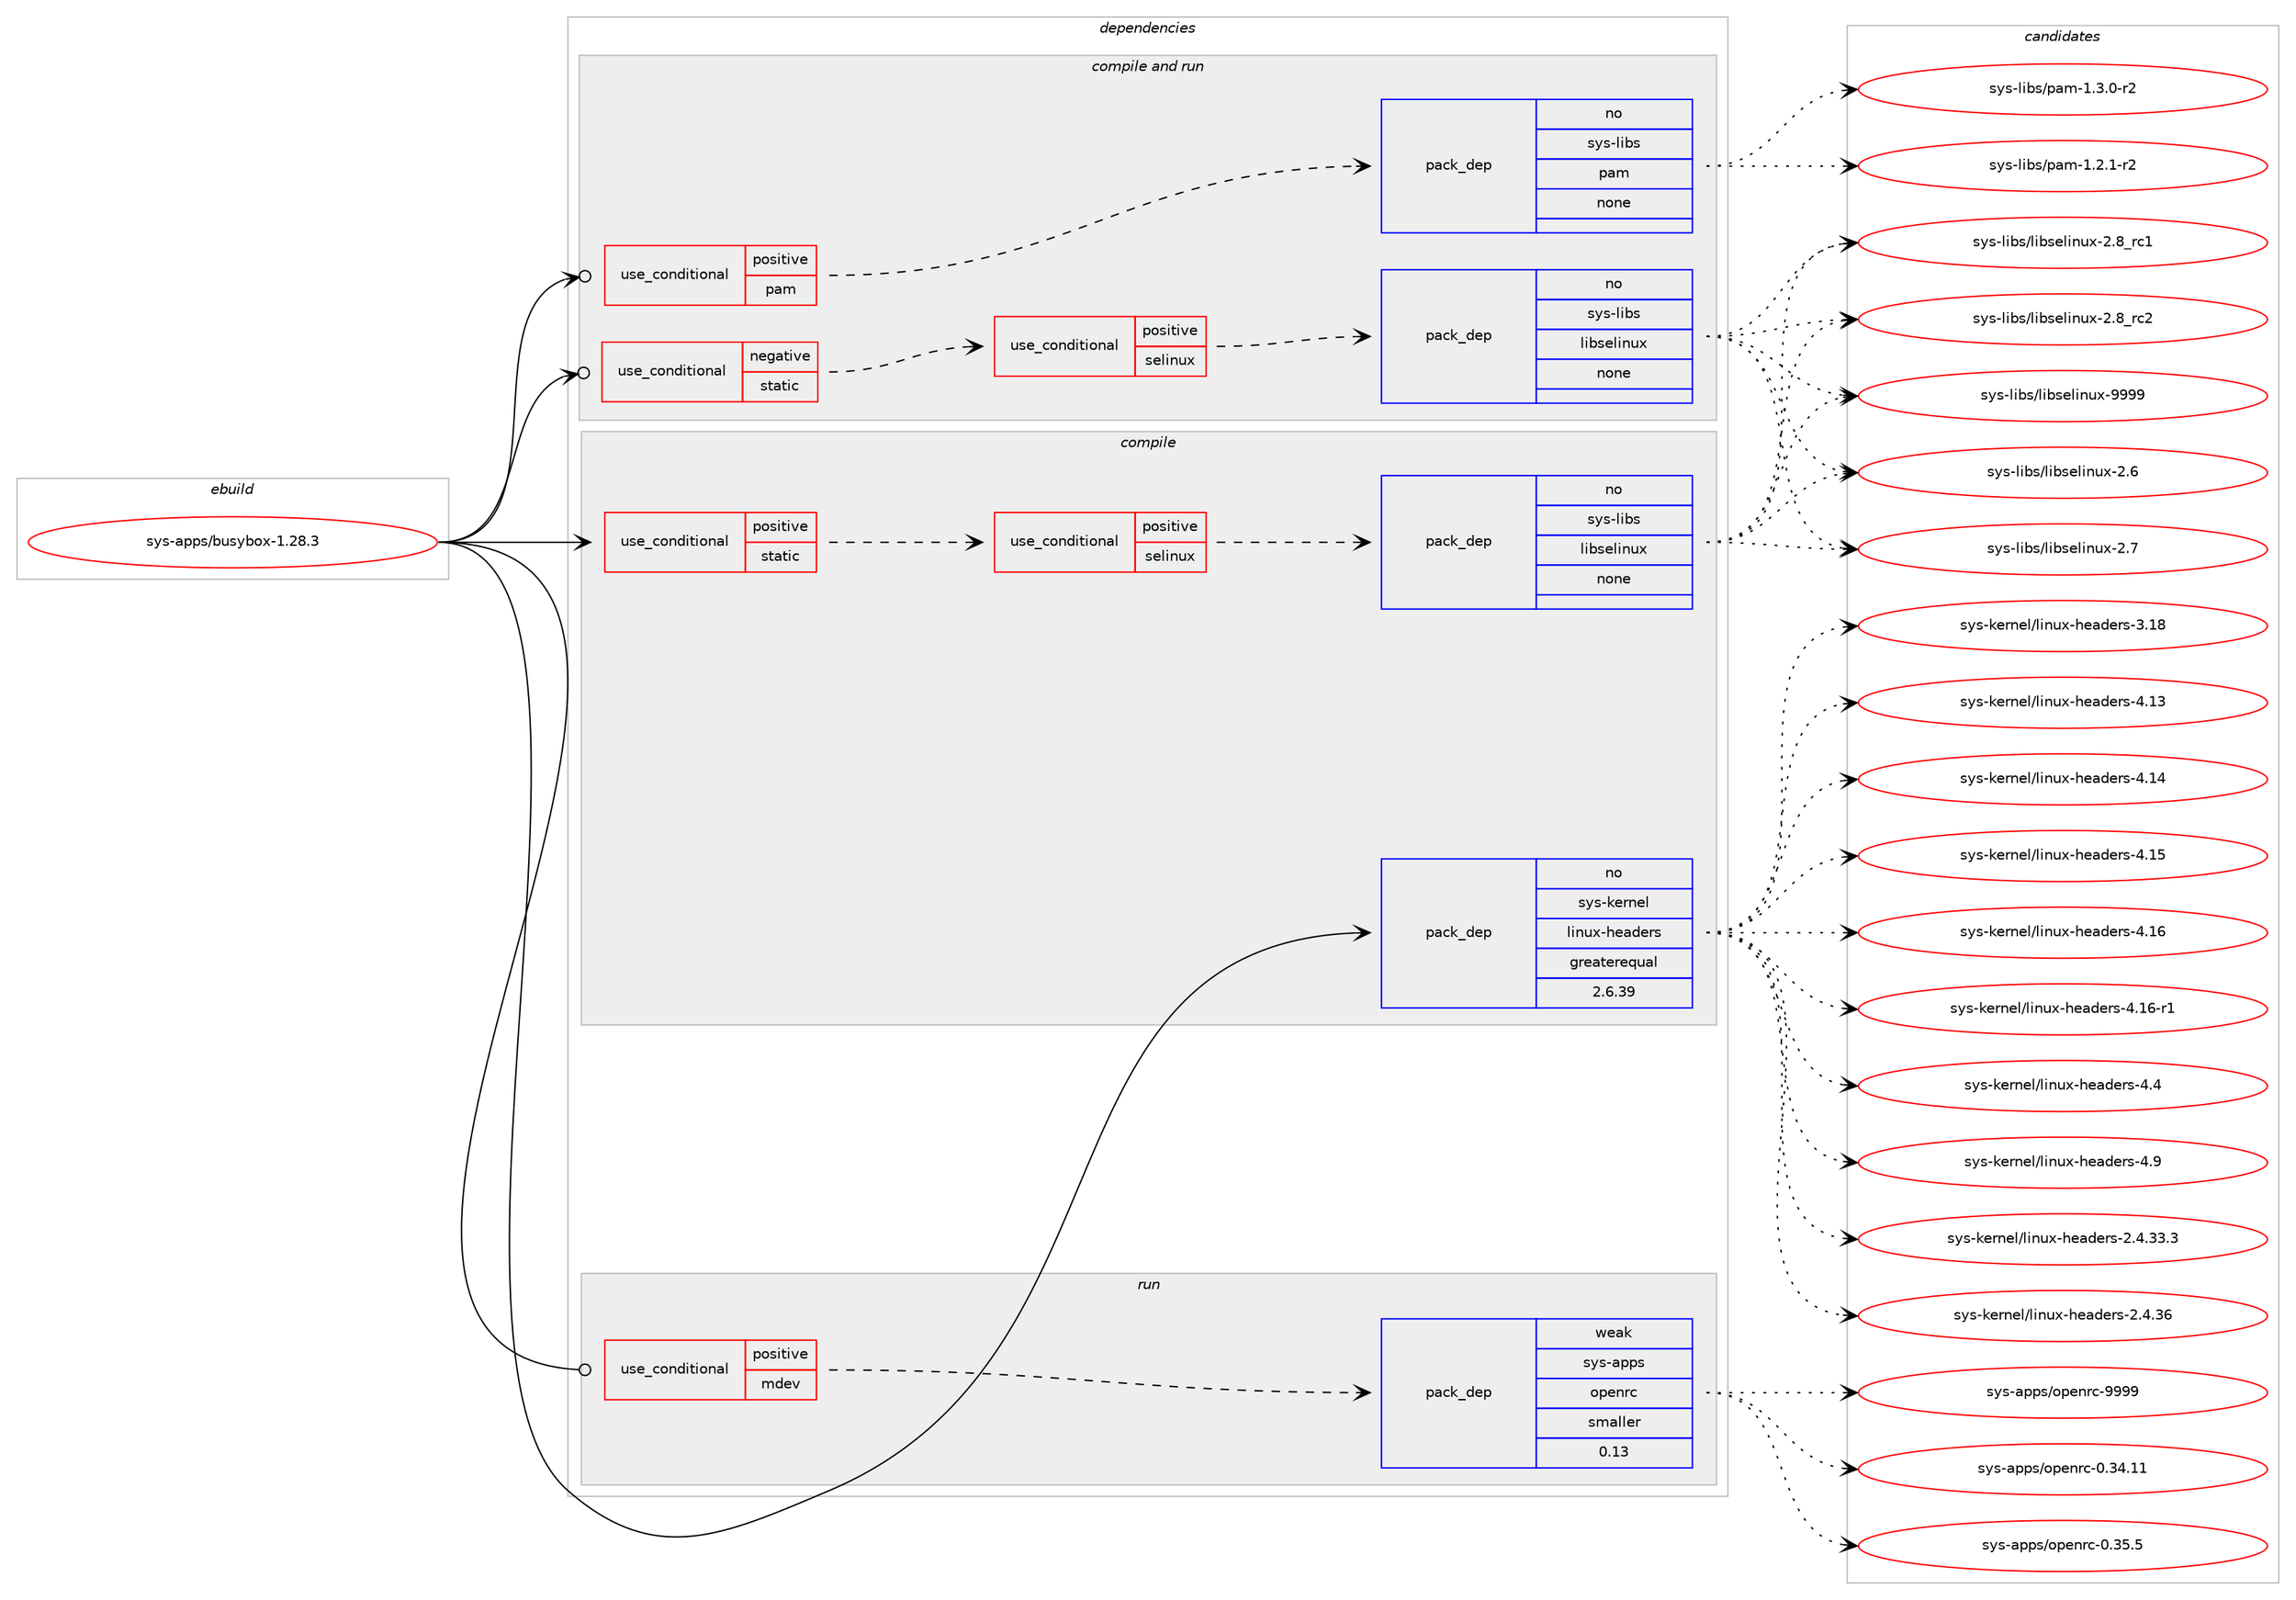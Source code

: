 digraph prolog {

# *************
# Graph options
# *************

newrank=true;
concentrate=true;
compound=true;
graph [rankdir=LR,fontname=Helvetica,fontsize=10,ranksep=1.5];#, ranksep=2.5, nodesep=0.2];
edge  [arrowhead=vee];
node  [fontname=Helvetica,fontsize=10];

# **********
# The ebuild
# **********

subgraph cluster_leftcol {
color=gray;
rank=same;
label=<<i>ebuild</i>>;
id [label="sys-apps/busybox-1.28.3", color=red, width=4, href="../sys-apps/busybox-1.28.3.svg"];
}

# ****************
# The dependencies
# ****************

subgraph cluster_midcol {
color=gray;
label=<<i>dependencies</i>>;
subgraph cluster_compile {
fillcolor="#eeeeee";
style=filled;
label=<<i>compile</i>>;
subgraph cond356 {
dependency6332 [label=<<TABLE BORDER="0" CELLBORDER="1" CELLSPACING="0" CELLPADDING="4"><TR><TD ROWSPAN="3" CELLPADDING="10">use_conditional</TD></TR><TR><TD>positive</TD></TR><TR><TD>static</TD></TR></TABLE>>, shape=none, color=red];
subgraph cond357 {
dependency6333 [label=<<TABLE BORDER="0" CELLBORDER="1" CELLSPACING="0" CELLPADDING="4"><TR><TD ROWSPAN="3" CELLPADDING="10">use_conditional</TD></TR><TR><TD>positive</TD></TR><TR><TD>selinux</TD></TR></TABLE>>, shape=none, color=red];
subgraph pack5958 {
dependency6334 [label=<<TABLE BORDER="0" CELLBORDER="1" CELLSPACING="0" CELLPADDING="4" WIDTH="220"><TR><TD ROWSPAN="6" CELLPADDING="30">pack_dep</TD></TR><TR><TD WIDTH="110">no</TD></TR><TR><TD>sys-libs</TD></TR><TR><TD>libselinux</TD></TR><TR><TD>none</TD></TR><TR><TD></TD></TR></TABLE>>, shape=none, color=blue];
}
dependency6333:e -> dependency6334:w [weight=20,style="dashed",arrowhead="vee"];
}
dependency6332:e -> dependency6333:w [weight=20,style="dashed",arrowhead="vee"];
}
id:e -> dependency6332:w [weight=20,style="solid",arrowhead="vee"];
subgraph pack5959 {
dependency6335 [label=<<TABLE BORDER="0" CELLBORDER="1" CELLSPACING="0" CELLPADDING="4" WIDTH="220"><TR><TD ROWSPAN="6" CELLPADDING="30">pack_dep</TD></TR><TR><TD WIDTH="110">no</TD></TR><TR><TD>sys-kernel</TD></TR><TR><TD>linux-headers</TD></TR><TR><TD>greaterequal</TD></TR><TR><TD>2.6.39</TD></TR></TABLE>>, shape=none, color=blue];
}
id:e -> dependency6335:w [weight=20,style="solid",arrowhead="vee"];
}
subgraph cluster_compileandrun {
fillcolor="#eeeeee";
style=filled;
label=<<i>compile and run</i>>;
subgraph cond358 {
dependency6336 [label=<<TABLE BORDER="0" CELLBORDER="1" CELLSPACING="0" CELLPADDING="4"><TR><TD ROWSPAN="3" CELLPADDING="10">use_conditional</TD></TR><TR><TD>negative</TD></TR><TR><TD>static</TD></TR></TABLE>>, shape=none, color=red];
subgraph cond359 {
dependency6337 [label=<<TABLE BORDER="0" CELLBORDER="1" CELLSPACING="0" CELLPADDING="4"><TR><TD ROWSPAN="3" CELLPADDING="10">use_conditional</TD></TR><TR><TD>positive</TD></TR><TR><TD>selinux</TD></TR></TABLE>>, shape=none, color=red];
subgraph pack5960 {
dependency6338 [label=<<TABLE BORDER="0" CELLBORDER="1" CELLSPACING="0" CELLPADDING="4" WIDTH="220"><TR><TD ROWSPAN="6" CELLPADDING="30">pack_dep</TD></TR><TR><TD WIDTH="110">no</TD></TR><TR><TD>sys-libs</TD></TR><TR><TD>libselinux</TD></TR><TR><TD>none</TD></TR><TR><TD></TD></TR></TABLE>>, shape=none, color=blue];
}
dependency6337:e -> dependency6338:w [weight=20,style="dashed",arrowhead="vee"];
}
dependency6336:e -> dependency6337:w [weight=20,style="dashed",arrowhead="vee"];
}
id:e -> dependency6336:w [weight=20,style="solid",arrowhead="odotvee"];
subgraph cond360 {
dependency6339 [label=<<TABLE BORDER="0" CELLBORDER="1" CELLSPACING="0" CELLPADDING="4"><TR><TD ROWSPAN="3" CELLPADDING="10">use_conditional</TD></TR><TR><TD>positive</TD></TR><TR><TD>pam</TD></TR></TABLE>>, shape=none, color=red];
subgraph pack5961 {
dependency6340 [label=<<TABLE BORDER="0" CELLBORDER="1" CELLSPACING="0" CELLPADDING="4" WIDTH="220"><TR><TD ROWSPAN="6" CELLPADDING="30">pack_dep</TD></TR><TR><TD WIDTH="110">no</TD></TR><TR><TD>sys-libs</TD></TR><TR><TD>pam</TD></TR><TR><TD>none</TD></TR><TR><TD></TD></TR></TABLE>>, shape=none, color=blue];
}
dependency6339:e -> dependency6340:w [weight=20,style="dashed",arrowhead="vee"];
}
id:e -> dependency6339:w [weight=20,style="solid",arrowhead="odotvee"];
}
subgraph cluster_run {
fillcolor="#eeeeee";
style=filled;
label=<<i>run</i>>;
subgraph cond361 {
dependency6341 [label=<<TABLE BORDER="0" CELLBORDER="1" CELLSPACING="0" CELLPADDING="4"><TR><TD ROWSPAN="3" CELLPADDING="10">use_conditional</TD></TR><TR><TD>positive</TD></TR><TR><TD>mdev</TD></TR></TABLE>>, shape=none, color=red];
subgraph pack5962 {
dependency6342 [label=<<TABLE BORDER="0" CELLBORDER="1" CELLSPACING="0" CELLPADDING="4" WIDTH="220"><TR><TD ROWSPAN="6" CELLPADDING="30">pack_dep</TD></TR><TR><TD WIDTH="110">weak</TD></TR><TR><TD>sys-apps</TD></TR><TR><TD>openrc</TD></TR><TR><TD>smaller</TD></TR><TR><TD>0.13</TD></TR></TABLE>>, shape=none, color=blue];
}
dependency6341:e -> dependency6342:w [weight=20,style="dashed",arrowhead="vee"];
}
id:e -> dependency6341:w [weight=20,style="solid",arrowhead="odot"];
}
}

# **************
# The candidates
# **************

subgraph cluster_choices {
rank=same;
color=gray;
label=<<i>candidates</i>>;

subgraph choice5958 {
color=black;
nodesep=1;
choice1151211154510810598115471081059811510110810511011712045504654 [label="sys-libs/libselinux-2.6", color=red, width=4,href="../sys-libs/libselinux-2.6.svg"];
choice1151211154510810598115471081059811510110810511011712045504655 [label="sys-libs/libselinux-2.7", color=red, width=4,href="../sys-libs/libselinux-2.7.svg"];
choice1151211154510810598115471081059811510110810511011712045504656951149949 [label="sys-libs/libselinux-2.8_rc1", color=red, width=4,href="../sys-libs/libselinux-2.8_rc1.svg"];
choice1151211154510810598115471081059811510110810511011712045504656951149950 [label="sys-libs/libselinux-2.8_rc2", color=red, width=4,href="../sys-libs/libselinux-2.8_rc2.svg"];
choice115121115451081059811547108105981151011081051101171204557575757 [label="sys-libs/libselinux-9999", color=red, width=4,href="../sys-libs/libselinux-9999.svg"];
dependency6334:e -> choice1151211154510810598115471081059811510110810511011712045504654:w [style=dotted,weight="100"];
dependency6334:e -> choice1151211154510810598115471081059811510110810511011712045504655:w [style=dotted,weight="100"];
dependency6334:e -> choice1151211154510810598115471081059811510110810511011712045504656951149949:w [style=dotted,weight="100"];
dependency6334:e -> choice1151211154510810598115471081059811510110810511011712045504656951149950:w [style=dotted,weight="100"];
dependency6334:e -> choice115121115451081059811547108105981151011081051101171204557575757:w [style=dotted,weight="100"];
}
subgraph choice5959 {
color=black;
nodesep=1;
choice11512111545107101114110101108471081051101171204510410197100101114115455046524651514651 [label="sys-kernel/linux-headers-2.4.33.3", color=red, width=4,href="../sys-kernel/linux-headers-2.4.33.3.svg"];
choice1151211154510710111411010110847108105110117120451041019710010111411545504652465154 [label="sys-kernel/linux-headers-2.4.36", color=red, width=4,href="../sys-kernel/linux-headers-2.4.36.svg"];
choice115121115451071011141101011084710810511011712045104101971001011141154551464956 [label="sys-kernel/linux-headers-3.18", color=red, width=4,href="../sys-kernel/linux-headers-3.18.svg"];
choice115121115451071011141101011084710810511011712045104101971001011141154552464951 [label="sys-kernel/linux-headers-4.13", color=red, width=4,href="../sys-kernel/linux-headers-4.13.svg"];
choice115121115451071011141101011084710810511011712045104101971001011141154552464952 [label="sys-kernel/linux-headers-4.14", color=red, width=4,href="../sys-kernel/linux-headers-4.14.svg"];
choice115121115451071011141101011084710810511011712045104101971001011141154552464953 [label="sys-kernel/linux-headers-4.15", color=red, width=4,href="../sys-kernel/linux-headers-4.15.svg"];
choice115121115451071011141101011084710810511011712045104101971001011141154552464954 [label="sys-kernel/linux-headers-4.16", color=red, width=4,href="../sys-kernel/linux-headers-4.16.svg"];
choice1151211154510710111411010110847108105110117120451041019710010111411545524649544511449 [label="sys-kernel/linux-headers-4.16-r1", color=red, width=4,href="../sys-kernel/linux-headers-4.16-r1.svg"];
choice1151211154510710111411010110847108105110117120451041019710010111411545524652 [label="sys-kernel/linux-headers-4.4", color=red, width=4,href="../sys-kernel/linux-headers-4.4.svg"];
choice1151211154510710111411010110847108105110117120451041019710010111411545524657 [label="sys-kernel/linux-headers-4.9", color=red, width=4,href="../sys-kernel/linux-headers-4.9.svg"];
dependency6335:e -> choice11512111545107101114110101108471081051101171204510410197100101114115455046524651514651:w [style=dotted,weight="100"];
dependency6335:e -> choice1151211154510710111411010110847108105110117120451041019710010111411545504652465154:w [style=dotted,weight="100"];
dependency6335:e -> choice115121115451071011141101011084710810511011712045104101971001011141154551464956:w [style=dotted,weight="100"];
dependency6335:e -> choice115121115451071011141101011084710810511011712045104101971001011141154552464951:w [style=dotted,weight="100"];
dependency6335:e -> choice115121115451071011141101011084710810511011712045104101971001011141154552464952:w [style=dotted,weight="100"];
dependency6335:e -> choice115121115451071011141101011084710810511011712045104101971001011141154552464953:w [style=dotted,weight="100"];
dependency6335:e -> choice115121115451071011141101011084710810511011712045104101971001011141154552464954:w [style=dotted,weight="100"];
dependency6335:e -> choice1151211154510710111411010110847108105110117120451041019710010111411545524649544511449:w [style=dotted,weight="100"];
dependency6335:e -> choice1151211154510710111411010110847108105110117120451041019710010111411545524652:w [style=dotted,weight="100"];
dependency6335:e -> choice1151211154510710111411010110847108105110117120451041019710010111411545524657:w [style=dotted,weight="100"];
}
subgraph choice5960 {
color=black;
nodesep=1;
choice1151211154510810598115471081059811510110810511011712045504654 [label="sys-libs/libselinux-2.6", color=red, width=4,href="../sys-libs/libselinux-2.6.svg"];
choice1151211154510810598115471081059811510110810511011712045504655 [label="sys-libs/libselinux-2.7", color=red, width=4,href="../sys-libs/libselinux-2.7.svg"];
choice1151211154510810598115471081059811510110810511011712045504656951149949 [label="sys-libs/libselinux-2.8_rc1", color=red, width=4,href="../sys-libs/libselinux-2.8_rc1.svg"];
choice1151211154510810598115471081059811510110810511011712045504656951149950 [label="sys-libs/libselinux-2.8_rc2", color=red, width=4,href="../sys-libs/libselinux-2.8_rc2.svg"];
choice115121115451081059811547108105981151011081051101171204557575757 [label="sys-libs/libselinux-9999", color=red, width=4,href="../sys-libs/libselinux-9999.svg"];
dependency6338:e -> choice1151211154510810598115471081059811510110810511011712045504654:w [style=dotted,weight="100"];
dependency6338:e -> choice1151211154510810598115471081059811510110810511011712045504655:w [style=dotted,weight="100"];
dependency6338:e -> choice1151211154510810598115471081059811510110810511011712045504656951149949:w [style=dotted,weight="100"];
dependency6338:e -> choice1151211154510810598115471081059811510110810511011712045504656951149950:w [style=dotted,weight="100"];
dependency6338:e -> choice115121115451081059811547108105981151011081051101171204557575757:w [style=dotted,weight="100"];
}
subgraph choice5961 {
color=black;
nodesep=1;
choice115121115451081059811547112971094549465046494511450 [label="sys-libs/pam-1.2.1-r2", color=red, width=4,href="../sys-libs/pam-1.2.1-r2.svg"];
choice115121115451081059811547112971094549465146484511450 [label="sys-libs/pam-1.3.0-r2", color=red, width=4,href="../sys-libs/pam-1.3.0-r2.svg"];
dependency6340:e -> choice115121115451081059811547112971094549465046494511450:w [style=dotted,weight="100"];
dependency6340:e -> choice115121115451081059811547112971094549465146484511450:w [style=dotted,weight="100"];
}
subgraph choice5962 {
color=black;
nodesep=1;
choice115121115459711211211547111112101110114994548465152464949 [label="sys-apps/openrc-0.34.11", color=red, width=4,href="../sys-apps/openrc-0.34.11.svg"];
choice1151211154597112112115471111121011101149945484651534653 [label="sys-apps/openrc-0.35.5", color=red, width=4,href="../sys-apps/openrc-0.35.5.svg"];
choice115121115459711211211547111112101110114994557575757 [label="sys-apps/openrc-9999", color=red, width=4,href="../sys-apps/openrc-9999.svg"];
dependency6342:e -> choice115121115459711211211547111112101110114994548465152464949:w [style=dotted,weight="100"];
dependency6342:e -> choice1151211154597112112115471111121011101149945484651534653:w [style=dotted,weight="100"];
dependency6342:e -> choice115121115459711211211547111112101110114994557575757:w [style=dotted,weight="100"];
}
}

}
